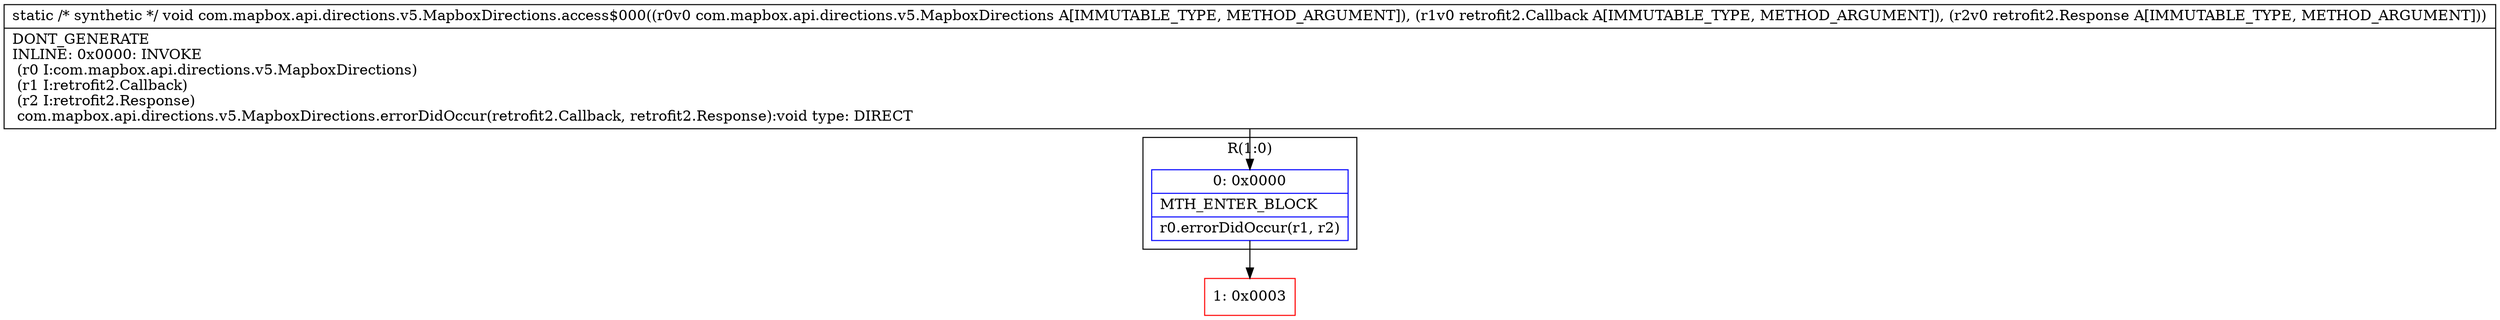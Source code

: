 digraph "CFG forcom.mapbox.api.directions.v5.MapboxDirections.access$000(Lcom\/mapbox\/api\/directions\/v5\/MapboxDirections;Lretrofit2\/Callback;Lretrofit2\/Response;)V" {
subgraph cluster_Region_491125908 {
label = "R(1:0)";
node [shape=record,color=blue];
Node_0 [shape=record,label="{0\:\ 0x0000|MTH_ENTER_BLOCK\l|r0.errorDidOccur(r1, r2)\l}"];
}
Node_1 [shape=record,color=red,label="{1\:\ 0x0003}"];
MethodNode[shape=record,label="{static \/* synthetic *\/ void com.mapbox.api.directions.v5.MapboxDirections.access$000((r0v0 com.mapbox.api.directions.v5.MapboxDirections A[IMMUTABLE_TYPE, METHOD_ARGUMENT]), (r1v0 retrofit2.Callback A[IMMUTABLE_TYPE, METHOD_ARGUMENT]), (r2v0 retrofit2.Response A[IMMUTABLE_TYPE, METHOD_ARGUMENT]))  | DONT_GENERATE\lINLINE: 0x0000: INVOKE  \l  (r0 I:com.mapbox.api.directions.v5.MapboxDirections)\l  (r1 I:retrofit2.Callback)\l  (r2 I:retrofit2.Response)\l com.mapbox.api.directions.v5.MapboxDirections.errorDidOccur(retrofit2.Callback, retrofit2.Response):void type: DIRECT\l}"];
MethodNode -> Node_0;
Node_0 -> Node_1;
}

